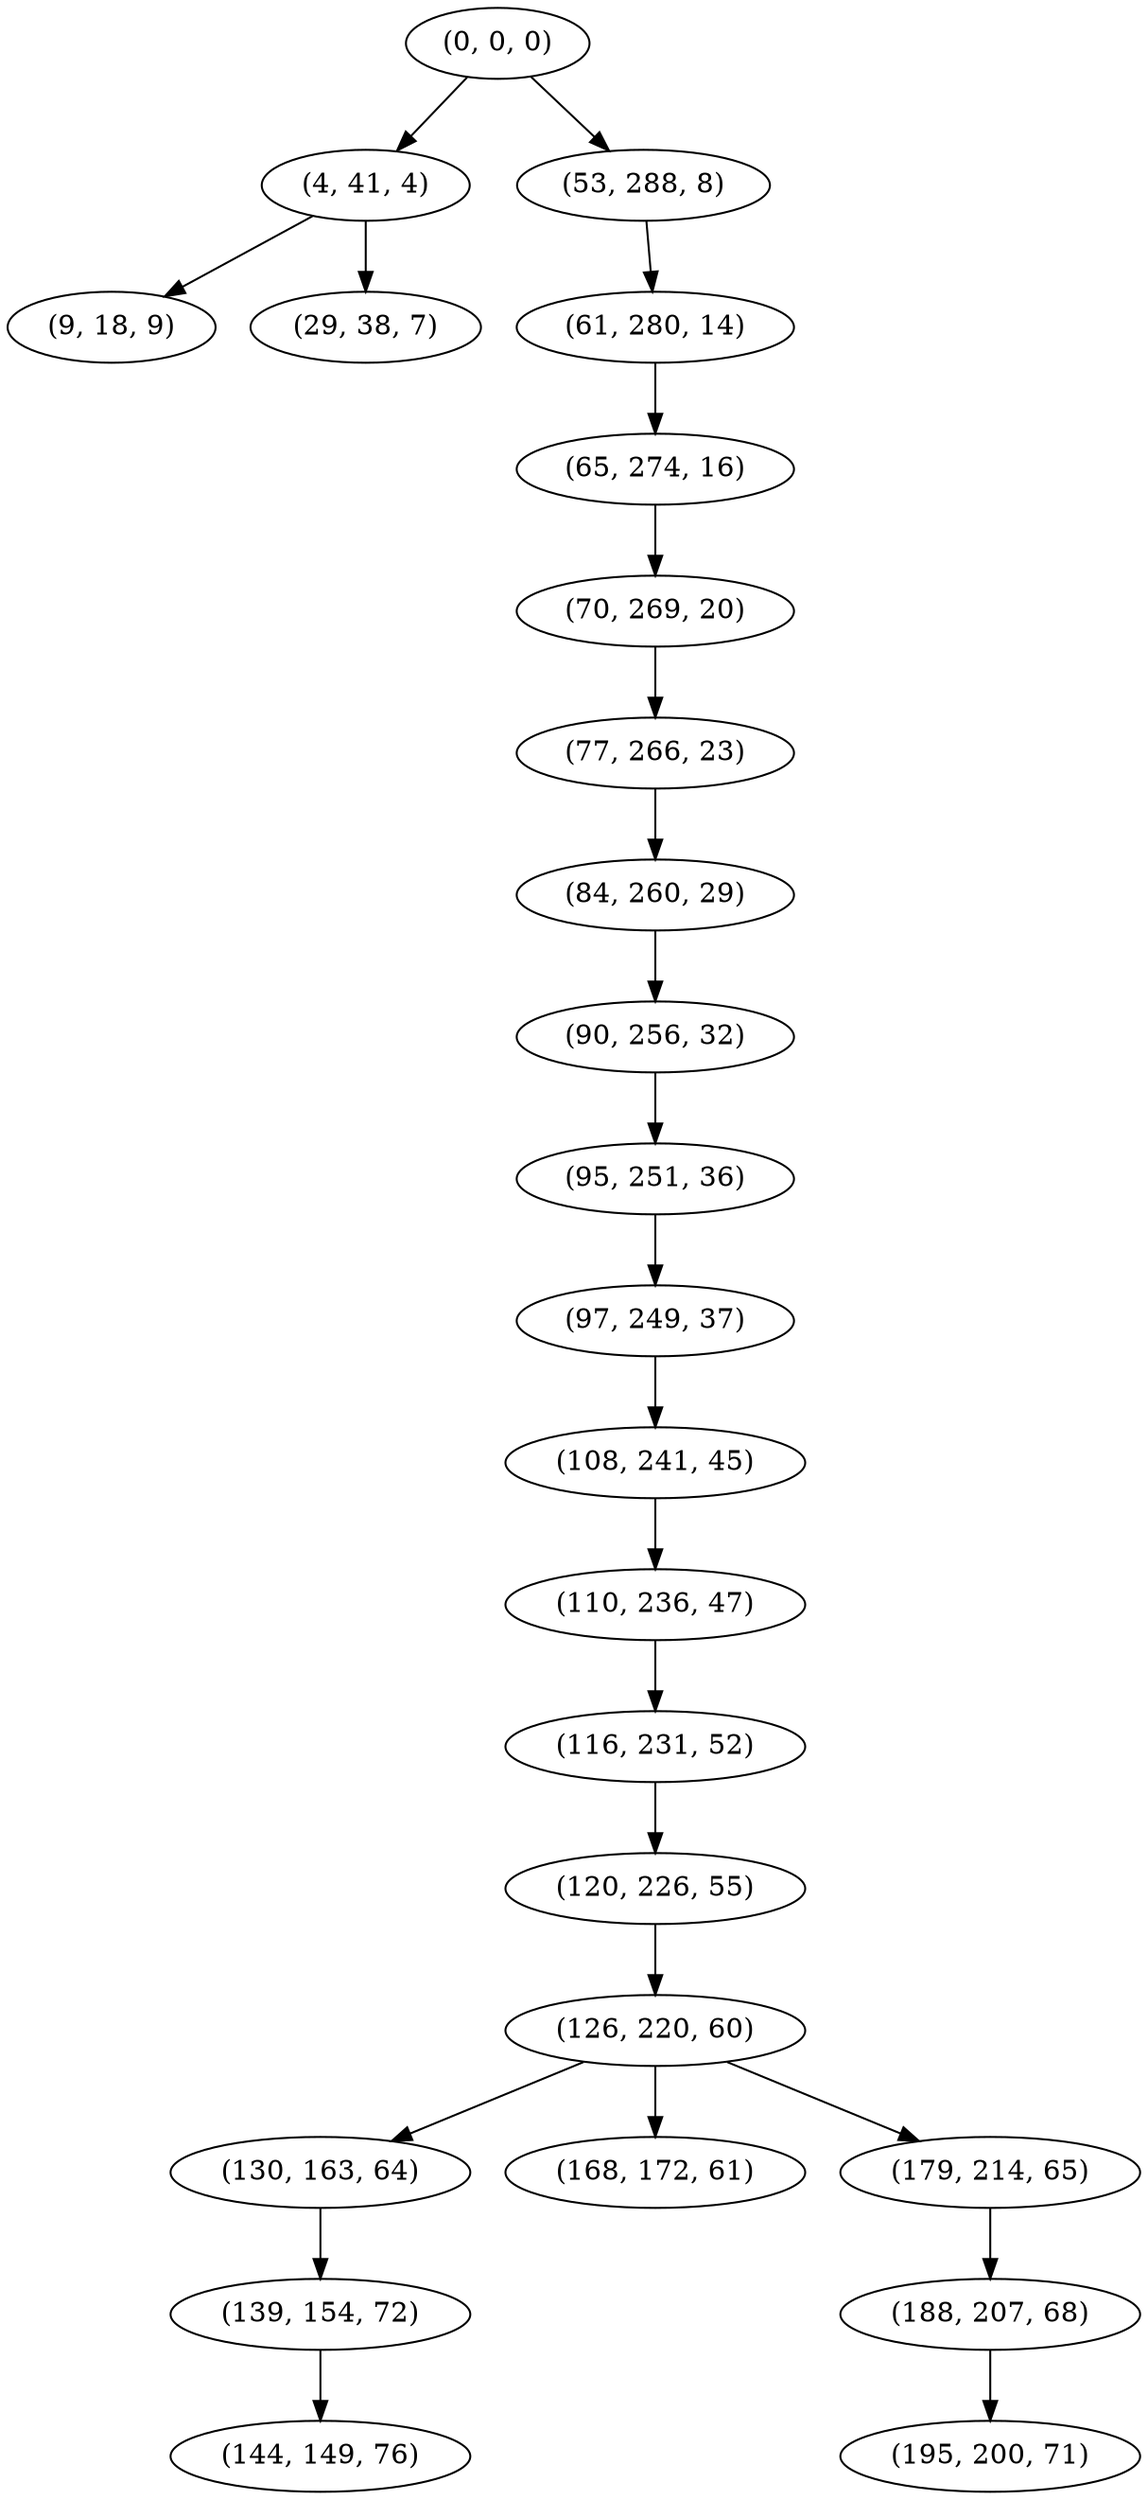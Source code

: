 digraph tree {
    "(0, 0, 0)";
    "(4, 41, 4)";
    "(9, 18, 9)";
    "(29, 38, 7)";
    "(53, 288, 8)";
    "(61, 280, 14)";
    "(65, 274, 16)";
    "(70, 269, 20)";
    "(77, 266, 23)";
    "(84, 260, 29)";
    "(90, 256, 32)";
    "(95, 251, 36)";
    "(97, 249, 37)";
    "(108, 241, 45)";
    "(110, 236, 47)";
    "(116, 231, 52)";
    "(120, 226, 55)";
    "(126, 220, 60)";
    "(130, 163, 64)";
    "(139, 154, 72)";
    "(144, 149, 76)";
    "(168, 172, 61)";
    "(179, 214, 65)";
    "(188, 207, 68)";
    "(195, 200, 71)";
    "(0, 0, 0)" -> "(4, 41, 4)";
    "(0, 0, 0)" -> "(53, 288, 8)";
    "(4, 41, 4)" -> "(9, 18, 9)";
    "(4, 41, 4)" -> "(29, 38, 7)";
    "(53, 288, 8)" -> "(61, 280, 14)";
    "(61, 280, 14)" -> "(65, 274, 16)";
    "(65, 274, 16)" -> "(70, 269, 20)";
    "(70, 269, 20)" -> "(77, 266, 23)";
    "(77, 266, 23)" -> "(84, 260, 29)";
    "(84, 260, 29)" -> "(90, 256, 32)";
    "(90, 256, 32)" -> "(95, 251, 36)";
    "(95, 251, 36)" -> "(97, 249, 37)";
    "(97, 249, 37)" -> "(108, 241, 45)";
    "(108, 241, 45)" -> "(110, 236, 47)";
    "(110, 236, 47)" -> "(116, 231, 52)";
    "(116, 231, 52)" -> "(120, 226, 55)";
    "(120, 226, 55)" -> "(126, 220, 60)";
    "(126, 220, 60)" -> "(130, 163, 64)";
    "(126, 220, 60)" -> "(168, 172, 61)";
    "(126, 220, 60)" -> "(179, 214, 65)";
    "(130, 163, 64)" -> "(139, 154, 72)";
    "(139, 154, 72)" -> "(144, 149, 76)";
    "(179, 214, 65)" -> "(188, 207, 68)";
    "(188, 207, 68)" -> "(195, 200, 71)";
}
